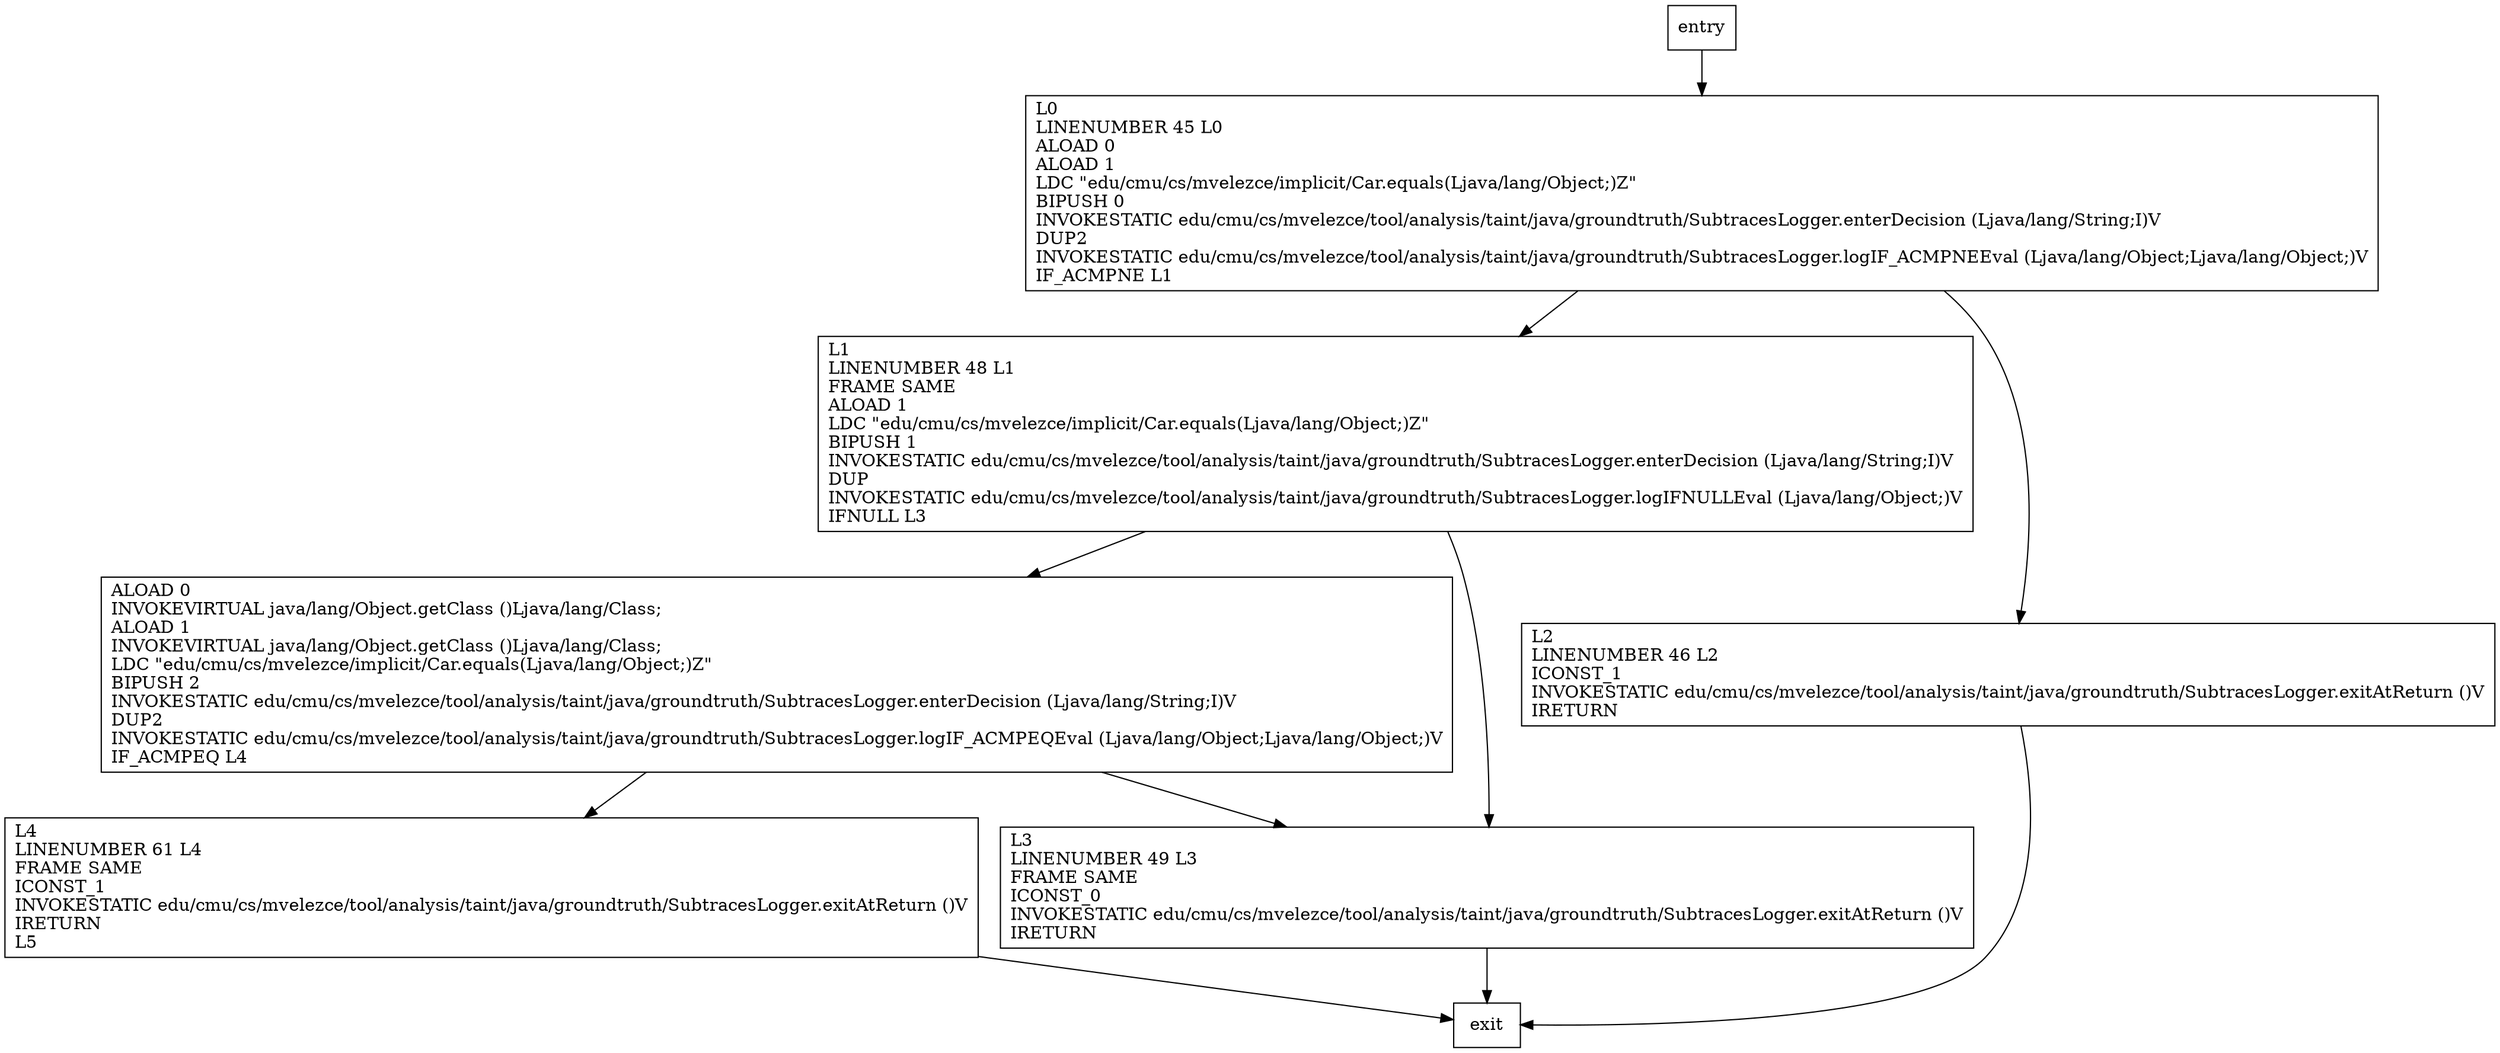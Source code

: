 digraph equals {
node [shape=record];
140622943 [label="L1\lLINENUMBER 48 L1\lFRAME SAME\lALOAD 1\lLDC \"edu/cmu/cs/mvelezce/implicit/Car.equals(Ljava/lang/Object;)Z\"\lBIPUSH 1\lINVOKESTATIC edu/cmu/cs/mvelezce/tool/analysis/taint/java/groundtruth/SubtracesLogger.enterDecision (Ljava/lang/String;I)V\lDUP\lINVOKESTATIC edu/cmu/cs/mvelezce/tool/analysis/taint/java/groundtruth/SubtracesLogger.logIFNULLEval (Ljava/lang/Object;)V\lIFNULL L3\l"];
764939715 [label="L4\lLINENUMBER 61 L4\lFRAME SAME\lICONST_1\lINVOKESTATIC edu/cmu/cs/mvelezce/tool/analysis/taint/java/groundtruth/SubtracesLogger.exitAtReturn ()V\lIRETURN\lL5\l"];
1481480985 [label="ALOAD 0\lINVOKEVIRTUAL java/lang/Object.getClass ()Ljava/lang/Class;\lALOAD 1\lINVOKEVIRTUAL java/lang/Object.getClass ()Ljava/lang/Class;\lLDC \"edu/cmu/cs/mvelezce/implicit/Car.equals(Ljava/lang/Object;)Z\"\lBIPUSH 2\lINVOKESTATIC edu/cmu/cs/mvelezce/tool/analysis/taint/java/groundtruth/SubtracesLogger.enterDecision (Ljava/lang/String;I)V\lDUP2\lINVOKESTATIC edu/cmu/cs/mvelezce/tool/analysis/taint/java/groundtruth/SubtracesLogger.logIF_ACMPEQEval (Ljava/lang/Object;Ljava/lang/Object;)V\lIF_ACMPEQ L4\l"];
1925797738 [label="L0\lLINENUMBER 45 L0\lALOAD 0\lALOAD 1\lLDC \"edu/cmu/cs/mvelezce/implicit/Car.equals(Ljava/lang/Object;)Z\"\lBIPUSH 0\lINVOKESTATIC edu/cmu/cs/mvelezce/tool/analysis/taint/java/groundtruth/SubtracesLogger.enterDecision (Ljava/lang/String;I)V\lDUP2\lINVOKESTATIC edu/cmu/cs/mvelezce/tool/analysis/taint/java/groundtruth/SubtracesLogger.logIF_ACMPNEEval (Ljava/lang/Object;Ljava/lang/Object;)V\lIF_ACMPNE L1\l"];
726388078 [label="L2\lLINENUMBER 46 L2\lICONST_1\lINVOKESTATIC edu/cmu/cs/mvelezce/tool/analysis/taint/java/groundtruth/SubtracesLogger.exitAtReturn ()V\lIRETURN\l"];
1619522148 [label="L3\lLINENUMBER 49 L3\lFRAME SAME\lICONST_0\lINVOKESTATIC edu/cmu/cs/mvelezce/tool/analysis/taint/java/groundtruth/SubtracesLogger.exitAtReturn ()V\lIRETURN\l"];
entry;
exit;
140622943 -> 1481480985;
140622943 -> 1619522148;
entry -> 1925797738;
764939715 -> exit;
1481480985 -> 764939715;
1481480985 -> 1619522148;
1925797738 -> 140622943;
1925797738 -> 726388078;
726388078 -> exit;
1619522148 -> exit;
}
